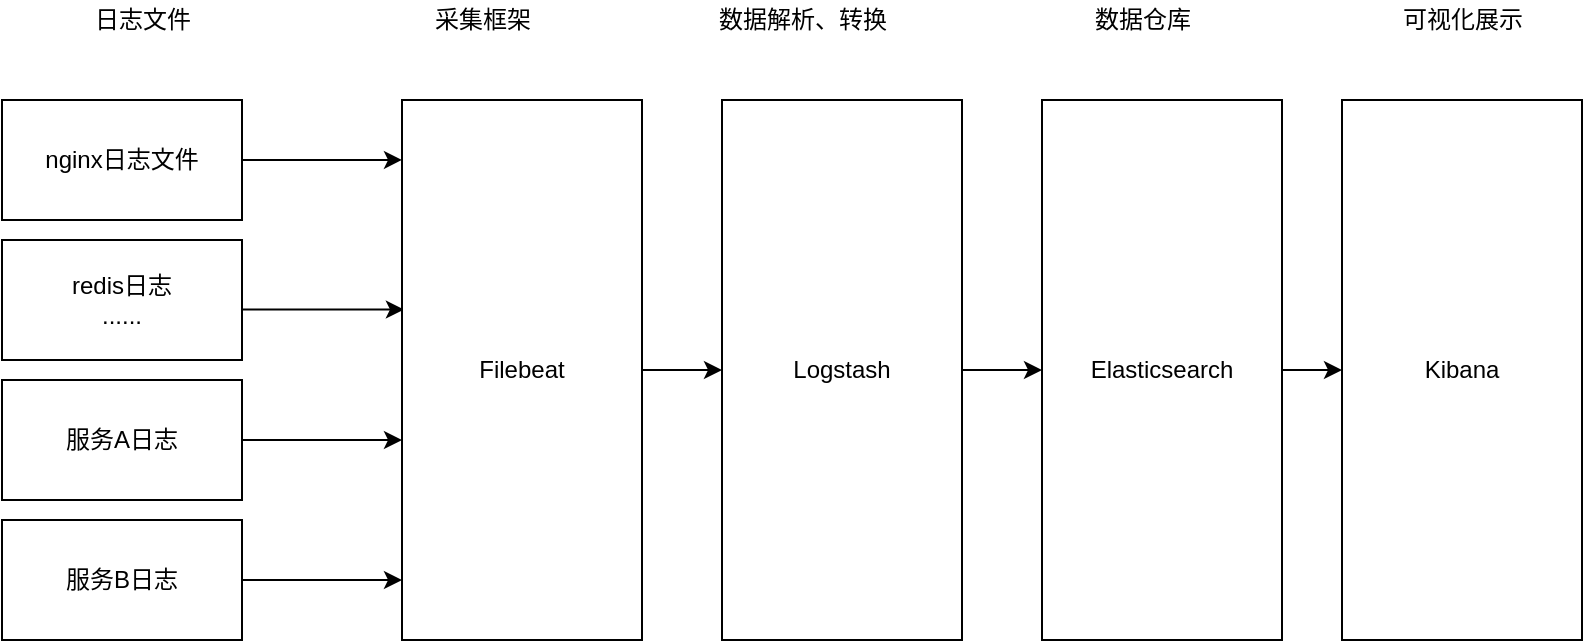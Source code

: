 <mxfile version="14.6.11" type="github">
  <diagram id="FD89doHL0ahKAhhQwfYo" name="第 1 页">
    <mxGraphModel dx="3769" dy="1154" grid="1" gridSize="10" guides="1" tooltips="1" connect="1" arrows="1" fold="1" page="1" pageScale="1" pageWidth="827" pageHeight="1169" math="0" shadow="0">
      <root>
        <mxCell id="0" />
        <mxCell id="1" parent="0" />
        <mxCell id="-f9pjgE_4M0TUQKW00WD-24" style="edgeStyle=orthogonalEdgeStyle;rounded=0;orthogonalLoop=1;jettySize=auto;html=1;entryX=0;entryY=0.111;entryDx=0;entryDy=0;entryPerimeter=0;" edge="1" parent="1" source="-f9pjgE_4M0TUQKW00WD-1" target="-f9pjgE_4M0TUQKW00WD-7">
          <mxGeometry relative="1" as="geometry" />
        </mxCell>
        <mxCell id="-f9pjgE_4M0TUQKW00WD-1" value="nginx日志文件" style="whiteSpace=wrap;html=1;" vertex="1" parent="1">
          <mxGeometry x="-760" y="160" width="120" height="60" as="geometry" />
        </mxCell>
        <mxCell id="-f9pjgE_4M0TUQKW00WD-11" value="" style="edgeStyle=orthogonalEdgeStyle;rounded=0;orthogonalLoop=1;jettySize=auto;html=1;" edge="1" parent="1" source="-f9pjgE_4M0TUQKW00WD-2" target="-f9pjgE_4M0TUQKW00WD-7">
          <mxGeometry relative="1" as="geometry">
            <Array as="points">
              <mxPoint x="-590" y="330" />
              <mxPoint x="-590" y="330" />
            </Array>
          </mxGeometry>
        </mxCell>
        <mxCell id="-f9pjgE_4M0TUQKW00WD-2" value="服务A日志" style="rounded=0;whiteSpace=wrap;html=1;" vertex="1" parent="1">
          <mxGeometry x="-760" y="300" width="120" height="60" as="geometry" />
        </mxCell>
        <mxCell id="-f9pjgE_4M0TUQKW00WD-12" value="" style="edgeStyle=orthogonalEdgeStyle;rounded=0;orthogonalLoop=1;jettySize=auto;html=1;" edge="1" parent="1" source="-f9pjgE_4M0TUQKW00WD-4" target="-f9pjgE_4M0TUQKW00WD-7">
          <mxGeometry relative="1" as="geometry">
            <Array as="points">
              <mxPoint x="-590" y="400" />
              <mxPoint x="-590" y="400" />
            </Array>
          </mxGeometry>
        </mxCell>
        <mxCell id="-f9pjgE_4M0TUQKW00WD-4" value="服务B日志" style="rounded=0;whiteSpace=wrap;html=1;" vertex="1" parent="1">
          <mxGeometry x="-760" y="370" width="120" height="60" as="geometry" />
        </mxCell>
        <mxCell id="-f9pjgE_4M0TUQKW00WD-10" style="edgeStyle=orthogonalEdgeStyle;rounded=0;orthogonalLoop=1;jettySize=auto;html=1;entryX=0.008;entryY=0.388;entryDx=0;entryDy=0;entryPerimeter=0;" edge="1" parent="1" source="-f9pjgE_4M0TUQKW00WD-5" target="-f9pjgE_4M0TUQKW00WD-7">
          <mxGeometry relative="1" as="geometry">
            <Array as="points">
              <mxPoint x="-640" y="265" />
              <mxPoint x="-640" y="265" />
            </Array>
          </mxGeometry>
        </mxCell>
        <mxCell id="-f9pjgE_4M0TUQKW00WD-5" value="redis日志&lt;br&gt;......" style="whiteSpace=wrap;html=1;" vertex="1" parent="1">
          <mxGeometry x="-760" y="230" width="120" height="60" as="geometry" />
        </mxCell>
        <mxCell id="-f9pjgE_4M0TUQKW00WD-14" style="edgeStyle=orthogonalEdgeStyle;rounded=0;orthogonalLoop=1;jettySize=auto;html=1;entryX=0;entryY=0.5;entryDx=0;entryDy=0;" edge="1" parent="1" source="-f9pjgE_4M0TUQKW00WD-7" target="-f9pjgE_4M0TUQKW00WD-13">
          <mxGeometry relative="1" as="geometry" />
        </mxCell>
        <mxCell id="-f9pjgE_4M0TUQKW00WD-7" value="Filebeat" style="whiteSpace=wrap;html=1;" vertex="1" parent="1">
          <mxGeometry x="-560" y="160" width="120" height="270" as="geometry" />
        </mxCell>
        <mxCell id="-f9pjgE_4M0TUQKW00WD-22" style="edgeStyle=orthogonalEdgeStyle;rounded=0;orthogonalLoop=1;jettySize=auto;html=1;entryX=0;entryY=0.5;entryDx=0;entryDy=0;" edge="1" parent="1" source="-f9pjgE_4M0TUQKW00WD-13" target="-f9pjgE_4M0TUQKW00WD-15">
          <mxGeometry relative="1" as="geometry" />
        </mxCell>
        <mxCell id="-f9pjgE_4M0TUQKW00WD-13" value="Logstash" style="rounded=0;whiteSpace=wrap;html=1;" vertex="1" parent="1">
          <mxGeometry x="-400" y="160" width="120" height="270" as="geometry" />
        </mxCell>
        <mxCell id="-f9pjgE_4M0TUQKW00WD-23" style="edgeStyle=orthogonalEdgeStyle;rounded=0;orthogonalLoop=1;jettySize=auto;html=1;entryX=0;entryY=0.5;entryDx=0;entryDy=0;" edge="1" parent="1" source="-f9pjgE_4M0TUQKW00WD-15" target="-f9pjgE_4M0TUQKW00WD-16">
          <mxGeometry relative="1" as="geometry" />
        </mxCell>
        <mxCell id="-f9pjgE_4M0TUQKW00WD-15" value="Elasticsearch" style="rounded=0;whiteSpace=wrap;html=1;" vertex="1" parent="1">
          <mxGeometry x="-240" y="160" width="120" height="270" as="geometry" />
        </mxCell>
        <mxCell id="-f9pjgE_4M0TUQKW00WD-16" value="Kibana" style="rounded=0;whiteSpace=wrap;html=1;" vertex="1" parent="1">
          <mxGeometry x="-90" y="160" width="120" height="270" as="geometry" />
        </mxCell>
        <mxCell id="-f9pjgE_4M0TUQKW00WD-17" value="日志文件" style="text;html=1;align=center;verticalAlign=middle;resizable=0;points=[];autosize=1;strokeColor=none;" vertex="1" parent="1">
          <mxGeometry x="-720" y="110" width="60" height="20" as="geometry" />
        </mxCell>
        <mxCell id="-f9pjgE_4M0TUQKW00WD-18" value="采集框架" style="text;html=1;align=center;verticalAlign=middle;resizable=0;points=[];autosize=1;strokeColor=none;" vertex="1" parent="1">
          <mxGeometry x="-550" y="110" width="60" height="20" as="geometry" />
        </mxCell>
        <mxCell id="-f9pjgE_4M0TUQKW00WD-19" value="数据仓库" style="text;html=1;align=center;verticalAlign=middle;resizable=0;points=[];autosize=1;strokeColor=none;" vertex="1" parent="1">
          <mxGeometry x="-220" y="110" width="60" height="20" as="geometry" />
        </mxCell>
        <mxCell id="-f9pjgE_4M0TUQKW00WD-20" value="可视化展示" style="text;html=1;align=center;verticalAlign=middle;resizable=0;points=[];autosize=1;strokeColor=none;" vertex="1" parent="1">
          <mxGeometry x="-70" y="110" width="80" height="20" as="geometry" />
        </mxCell>
        <mxCell id="-f9pjgE_4M0TUQKW00WD-21" value="数据解析、转换" style="text;html=1;align=center;verticalAlign=middle;resizable=0;points=[];autosize=1;strokeColor=none;" vertex="1" parent="1">
          <mxGeometry x="-410" y="110" width="100" height="20" as="geometry" />
        </mxCell>
      </root>
    </mxGraphModel>
  </diagram>
</mxfile>
